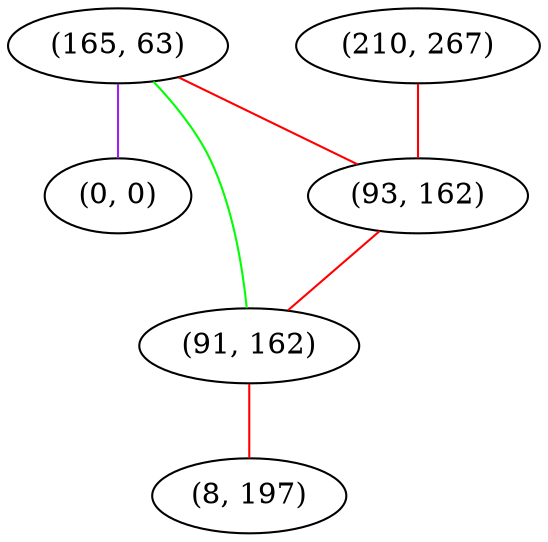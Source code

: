 graph "" {
"(165, 63)";
"(210, 267)";
"(0, 0)";
"(93, 162)";
"(91, 162)";
"(8, 197)";
"(165, 63)" -- "(91, 162)"  [color=green, key=0, weight=2];
"(165, 63)" -- "(0, 0)"  [color=purple, key=0, weight=4];
"(165, 63)" -- "(93, 162)"  [color=red, key=0, weight=1];
"(210, 267)" -- "(93, 162)"  [color=red, key=0, weight=1];
"(93, 162)" -- "(91, 162)"  [color=red, key=0, weight=1];
"(91, 162)" -- "(8, 197)"  [color=red, key=0, weight=1];
}
